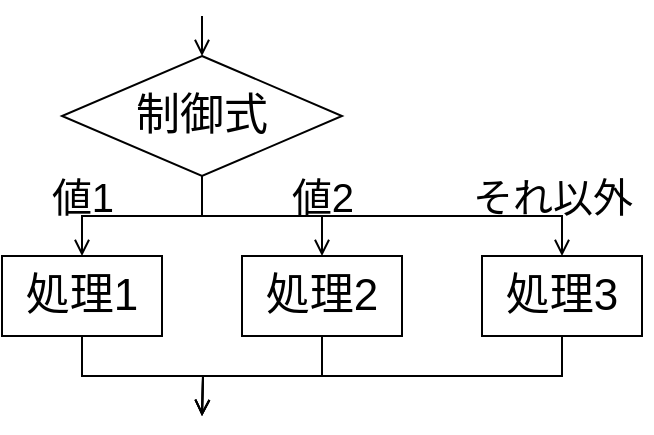 <mxfile>
    <diagram id="INA5rcgazqJD5czWIy6r" name="ページ1">
        <mxGraphModel dx="946" dy="759" grid="1" gridSize="10" guides="1" tooltips="1" connect="1" arrows="1" fold="1" page="1" pageScale="1" pageWidth="827" pageHeight="1169" math="1" shadow="0">
            <root>
                <mxCell id="0"/>
                <mxCell id="1" parent="0"/>
                <mxCell id="17" style="edgeStyle=none;html=1;exitX=0.5;exitY=0;exitDx=0;exitDy=0;exitPerimeter=0;startArrow=open;startFill=0;endArrow=none;endFill=0;" edge="1" parent="1" source="19">
                    <mxGeometry relative="1" as="geometry">
                        <mxPoint x="180" y="160" as="targetPoint"/>
                    </mxGeometry>
                </mxCell>
                <mxCell id="28" style="edgeStyle=orthogonalEdgeStyle;html=1;exitX=0.5;exitY=1;exitDx=0;exitDy=0;exitPerimeter=0;entryX=0.5;entryY=0;entryDx=0;entryDy=0;rounded=0;curved=0;endArrow=open;endFill=0;" edge="1" parent="1" source="19" target="26">
                    <mxGeometry relative="1" as="geometry"/>
                </mxCell>
                <mxCell id="29" style="edgeStyle=orthogonalEdgeStyle;html=1;exitX=0.5;exitY=1;exitDx=0;exitDy=0;exitPerimeter=0;entryX=0.5;entryY=0;entryDx=0;entryDy=0;rounded=0;curved=0;endArrow=open;endFill=0;" edge="1" parent="1" source="19" target="21">
                    <mxGeometry relative="1" as="geometry"/>
                </mxCell>
                <mxCell id="30" style="edgeStyle=orthogonalEdgeStyle;html=1;exitX=0.5;exitY=1;exitDx=0;exitDy=0;exitPerimeter=0;entryX=0.5;entryY=0;entryDx=0;entryDy=0;rounded=0;curved=0;endArrow=open;endFill=0;" edge="1" parent="1" source="19" target="27">
                    <mxGeometry relative="1" as="geometry"/>
                </mxCell>
                <mxCell id="19" value="制御式" style="strokeWidth=1;html=1;shape=mxgraph.flowchart.decision;whiteSpace=wrap;fontSize=22;fontFamily=Lucida Console;" vertex="1" parent="1">
                    <mxGeometry x="110" y="180" width="140" height="60" as="geometry"/>
                </mxCell>
                <mxCell id="35" style="edgeStyle=orthogonalEdgeStyle;html=1;exitX=0.5;exitY=1;exitDx=0;exitDy=0;rounded=0;curved=0;endArrow=open;endFill=0;" edge="1" parent="1" source="21">
                    <mxGeometry relative="1" as="geometry">
                        <mxPoint x="180" y="360" as="targetPoint"/>
                    </mxGeometry>
                </mxCell>
                <mxCell id="21" value="処理2" style="rounded=0;whiteSpace=wrap;html=1;fontSize=22;" vertex="1" parent="1">
                    <mxGeometry x="200" y="280" width="80" height="40" as="geometry"/>
                </mxCell>
                <mxCell id="34" style="edgeStyle=orthogonalEdgeStyle;html=1;exitX=0.5;exitY=1;exitDx=0;exitDy=0;rounded=0;curved=0;endArrow=open;endFill=0;" edge="1" parent="1" source="26">
                    <mxGeometry relative="1" as="geometry">
                        <mxPoint x="180" y="360" as="targetPoint"/>
                    </mxGeometry>
                </mxCell>
                <mxCell id="26" value="処理1" style="rounded=0;whiteSpace=wrap;html=1;fontSize=22;" vertex="1" parent="1">
                    <mxGeometry x="80" y="280" width="80" height="40" as="geometry"/>
                </mxCell>
                <mxCell id="36" style="edgeStyle=orthogonalEdgeStyle;html=1;exitX=0.5;exitY=1;exitDx=0;exitDy=0;rounded=0;curved=0;endArrow=open;endFill=0;" edge="1" parent="1" source="27">
                    <mxGeometry relative="1" as="geometry">
                        <mxPoint x="180" y="360" as="targetPoint"/>
                    </mxGeometry>
                </mxCell>
                <mxCell id="27" value="処理3" style="rounded=0;whiteSpace=wrap;html=1;fontSize=22;" vertex="1" parent="1">
                    <mxGeometry x="320" y="280" width="80" height="40" as="geometry"/>
                </mxCell>
                <mxCell id="37" value="値1" style="text;html=1;align=center;verticalAlign=middle;resizable=0;points=[];autosize=1;strokeColor=none;fillColor=none;fontSize=20;" vertex="1" parent="1">
                    <mxGeometry x="95" y="230" width="50" height="40" as="geometry"/>
                </mxCell>
                <mxCell id="38" value="値2" style="text;html=1;align=center;verticalAlign=middle;resizable=0;points=[];autosize=1;strokeColor=none;fillColor=none;fontSize=20;" vertex="1" parent="1">
                    <mxGeometry x="215" y="230" width="50" height="40" as="geometry"/>
                </mxCell>
                <mxCell id="39" value="それ以外" style="text;html=1;align=center;verticalAlign=middle;resizable=0;points=[];autosize=1;strokeColor=none;fillColor=none;fontSize=20;" vertex="1" parent="1">
                    <mxGeometry x="305" y="230" width="100" height="40" as="geometry"/>
                </mxCell>
            </root>
        </mxGraphModel>
    </diagram>
</mxfile>